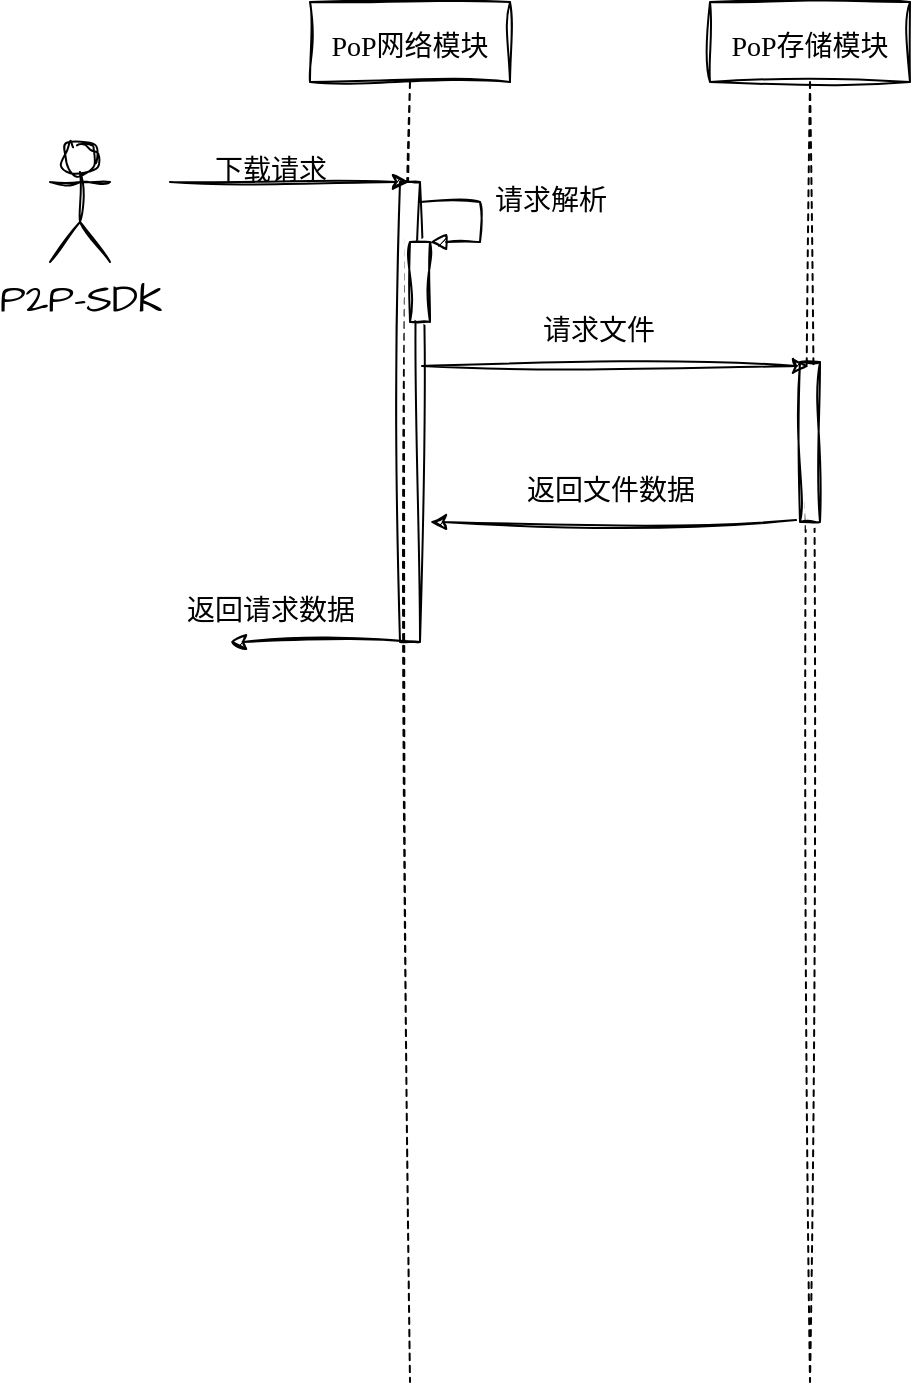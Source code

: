 <mxfile version="20.5.1" type="github">
  <diagram id="xoDWMLeuuSV0yoF5QppY" name="第 1 页">
    <mxGraphModel dx="946" dy="589" grid="1" gridSize="10" guides="1" tooltips="1" connect="1" arrows="1" fold="1" page="1" pageScale="1" pageWidth="827" pageHeight="1169" math="0" shadow="0">
      <root>
        <mxCell id="0" />
        <mxCell id="1" parent="0" />
        <mxCell id="4zpdq_yRVL0BN-qXKDVu-1" value="P2P-SDK" style="shape=umlActor;verticalLabelPosition=bottom;verticalAlign=top;html=1;sketch=1;hachureGap=4;jiggle=2;fontFamily=Architects Daughter;fontSource=https%3A%2F%2Ffonts.googleapis.com%2Fcss%3Ffamily%3DArchitects%2BDaughter;fontSize=20;" vertex="1" parent="1">
          <mxGeometry x="100" y="140" width="30" height="60" as="geometry" />
        </mxCell>
        <mxCell id="4zpdq_yRVL0BN-qXKDVu-4" value="&lt;font face=&quot;Aa花语·紫罗兰永恒&quot;&gt;&lt;span style=&quot;font-size: 14px;&quot;&gt;PoP网络模块&lt;/span&gt;&lt;/font&gt;" style="shape=umlLifeline;perimeter=lifelinePerimeter;whiteSpace=wrap;html=1;container=1;collapsible=0;recursiveResize=0;outlineConnect=0;sketch=1;hachureGap=4;jiggle=2;fontFamily=Architects Daughter;fontSource=https%3A%2F%2Ffonts.googleapis.com%2Fcss%3Ffamily%3DArchitects%2BDaughter;fontSize=20;" vertex="1" parent="1">
          <mxGeometry x="230" y="70" width="100" height="690" as="geometry" />
        </mxCell>
        <mxCell id="4zpdq_yRVL0BN-qXKDVu-6" value="" style="html=1;points=[];perimeter=orthogonalPerimeter;sketch=1;hachureGap=4;jiggle=2;fontFamily=Architects Daughter;fontSource=https%3A%2F%2Ffonts.googleapis.com%2Fcss%3Ffamily%3DArchitects%2BDaughter;fontSize=14;" vertex="1" parent="4zpdq_yRVL0BN-qXKDVu-4">
          <mxGeometry x="45" y="90" width="10" height="230" as="geometry" />
        </mxCell>
        <mxCell id="4zpdq_yRVL0BN-qXKDVu-8" value="" style="html=1;points=[];perimeter=orthogonalPerimeter;sketch=1;hachureGap=4;jiggle=2;fontFamily=Architects Daughter;fontSource=https%3A%2F%2Ffonts.googleapis.com%2Fcss%3Ffamily%3DArchitects%2BDaughter;fontSize=14;" vertex="1" parent="4zpdq_yRVL0BN-qXKDVu-4">
          <mxGeometry x="50" y="120" width="10" height="40" as="geometry" />
        </mxCell>
        <mxCell id="4zpdq_yRVL0BN-qXKDVu-9" value="" style="edgeStyle=orthogonalEdgeStyle;html=1;align=left;spacingLeft=2;endArrow=block;rounded=0;entryX=1;entryY=0;sketch=1;hachureGap=4;jiggle=2;fontFamily=Architects Daughter;fontSource=https%3A%2F%2Ffonts.googleapis.com%2Fcss%3Ffamily%3DArchitects%2BDaughter;fontSize=14;" edge="1" target="4zpdq_yRVL0BN-qXKDVu-8" parent="4zpdq_yRVL0BN-qXKDVu-4">
          <mxGeometry relative="1" as="geometry">
            <mxPoint x="55" y="100" as="sourcePoint" />
            <Array as="points">
              <mxPoint x="85" y="100" />
            </Array>
          </mxGeometry>
        </mxCell>
        <mxCell id="4zpdq_yRVL0BN-qXKDVu-5" value="" style="endArrow=classic;html=1;rounded=0;sketch=1;hachureGap=4;jiggle=2;fontFamily=Architects Daughter;fontSource=https%3A%2F%2Ffonts.googleapis.com%2Fcss%3Ffamily%3DArchitects%2BDaughter;fontSize=14;" edge="1" parent="1" target="4zpdq_yRVL0BN-qXKDVu-4">
          <mxGeometry width="50" height="50" relative="1" as="geometry">
            <mxPoint x="160" y="160" as="sourcePoint" />
            <mxPoint x="230" y="160" as="targetPoint" />
          </mxGeometry>
        </mxCell>
        <mxCell id="4zpdq_yRVL0BN-qXKDVu-7" value="&lt;font face=&quot;Aa花语·紫罗兰永恒&quot;&gt;请求解析&lt;/font&gt;" style="text;html=1;align=center;verticalAlign=middle;resizable=0;points=[];autosize=1;strokeColor=none;fillColor=none;fontSize=14;fontFamily=Architects Daughter;sketch=1;hachureGap=4;jiggle=2;fontSource=https%3A%2F%2Ffonts.googleapis.com%2Fcss%3Ffamily%3DArchitects%2BDaughter;" vertex="1" parent="1">
          <mxGeometry x="310" y="155" width="80" height="30" as="geometry" />
        </mxCell>
        <mxCell id="4zpdq_yRVL0BN-qXKDVu-10" value="&lt;span style=&quot;font-family: Aa花语·紫罗兰永恒; font-size: 14px;&quot;&gt;PoP存储模块&lt;/span&gt;" style="shape=umlLifeline;perimeter=lifelinePerimeter;whiteSpace=wrap;html=1;container=1;collapsible=0;recursiveResize=0;outlineConnect=0;sketch=1;hachureGap=4;jiggle=2;fontFamily=Architects Daughter;fontSource=https%3A%2F%2Ffonts.googleapis.com%2Fcss%3Ffamily%3DArchitects%2BDaughter;fontSize=20;" vertex="1" parent="1">
          <mxGeometry x="430" y="70" width="100" height="690" as="geometry" />
        </mxCell>
        <mxCell id="4zpdq_yRVL0BN-qXKDVu-11" value="" style="html=1;points=[];perimeter=orthogonalPerimeter;sketch=1;hachureGap=4;jiggle=2;fontFamily=Architects Daughter;fontSource=https%3A%2F%2Ffonts.googleapis.com%2Fcss%3Ffamily%3DArchitects%2BDaughter;fontSize=14;" vertex="1" parent="4zpdq_yRVL0BN-qXKDVu-10">
          <mxGeometry x="45" y="180" width="10" height="80" as="geometry" />
        </mxCell>
        <mxCell id="4zpdq_yRVL0BN-qXKDVu-14" value="&lt;font face=&quot;Aa花语·紫罗兰永恒&quot;&gt;下载请求&lt;/font&gt;" style="text;html=1;align=center;verticalAlign=middle;resizable=0;points=[];autosize=1;strokeColor=none;fillColor=none;fontSize=14;fontFamily=Architects Daughter;sketch=1;hachureGap=4;jiggle=2;fontSource=https%3A%2F%2Ffonts.googleapis.com%2Fcss%3Ffamily%3DArchitects%2BDaughter;" vertex="1" parent="1">
          <mxGeometry x="170" y="140" width="80" height="30" as="geometry" />
        </mxCell>
        <mxCell id="4zpdq_yRVL0BN-qXKDVu-15" value="" style="endArrow=classic;html=1;rounded=0;sketch=1;hachureGap=4;jiggle=2;fontFamily=Architects Daughter;fontSource=https%3A%2F%2Ffonts.googleapis.com%2Fcss%3Ffamily%3DArchitects%2BDaughter;fontSize=14;exitX=1.1;exitY=0.4;exitDx=0;exitDy=0;exitPerimeter=0;" edge="1" parent="1" source="4zpdq_yRVL0BN-qXKDVu-6" target="4zpdq_yRVL0BN-qXKDVu-10">
          <mxGeometry width="50" height="50" relative="1" as="geometry">
            <mxPoint x="340" y="290" as="sourcePoint" />
            <mxPoint x="390" y="240" as="targetPoint" />
          </mxGeometry>
        </mxCell>
        <mxCell id="4zpdq_yRVL0BN-qXKDVu-16" value="&lt;font face=&quot;Aa花语·紫罗兰永恒&quot;&gt;请求文件&lt;/font&gt;" style="text;html=1;align=center;verticalAlign=middle;resizable=0;points=[];autosize=1;strokeColor=none;fillColor=none;fontSize=14;fontFamily=Architects Daughter;sketch=1;hachureGap=4;jiggle=2;fontSource=https%3A%2F%2Ffonts.googleapis.com%2Fcss%3Ffamily%3DArchitects%2BDaughter;" vertex="1" parent="1">
          <mxGeometry x="334" y="220" width="80" height="30" as="geometry" />
        </mxCell>
        <mxCell id="4zpdq_yRVL0BN-qXKDVu-17" value="" style="endArrow=classic;html=1;rounded=0;sketch=1;hachureGap=4;jiggle=2;fontFamily=Architects Daughter;fontSource=https%3A%2F%2Ffonts.googleapis.com%2Fcss%3Ffamily%3DArchitects%2BDaughter;fontSize=14;exitX=-0.2;exitY=0.988;exitDx=0;exitDy=0;exitPerimeter=0;" edge="1" parent="1" source="4zpdq_yRVL0BN-qXKDVu-11">
          <mxGeometry width="50" height="50" relative="1" as="geometry">
            <mxPoint x="370" y="410" as="sourcePoint" />
            <mxPoint x="290" y="330" as="targetPoint" />
          </mxGeometry>
        </mxCell>
        <mxCell id="4zpdq_yRVL0BN-qXKDVu-18" value="&lt;font face=&quot;Aa花语·紫罗兰永恒&quot;&gt;返回文件数据&lt;/font&gt;" style="text;html=1;align=center;verticalAlign=middle;resizable=0;points=[];autosize=1;strokeColor=none;fillColor=none;fontSize=14;fontFamily=Architects Daughter;sketch=1;hachureGap=4;jiggle=2;fontSource=https%3A%2F%2Ffonts.googleapis.com%2Fcss%3Ffamily%3DArchitects%2BDaughter;" vertex="1" parent="1">
          <mxGeometry x="325" y="300" width="110" height="30" as="geometry" />
        </mxCell>
        <mxCell id="4zpdq_yRVL0BN-qXKDVu-19" value="" style="endArrow=classic;html=1;rounded=0;sketch=1;hachureGap=4;jiggle=2;fontFamily=Architects Daughter;fontSource=https%3A%2F%2Ffonts.googleapis.com%2Fcss%3Ffamily%3DArchitects%2BDaughter;fontSize=14;exitX=-0.2;exitY=0.988;exitDx=0;exitDy=0;exitPerimeter=0;" edge="1" parent="1">
          <mxGeometry width="50" height="50" relative="1" as="geometry">
            <mxPoint x="283" y="390.0" as="sourcePoint" />
            <mxPoint x="190" y="390" as="targetPoint" />
          </mxGeometry>
        </mxCell>
        <mxCell id="4zpdq_yRVL0BN-qXKDVu-20" value="&lt;font face=&quot;Aa花语·紫罗兰永恒&quot;&gt;返回请求数据&lt;/font&gt;" style="text;html=1;align=center;verticalAlign=middle;resizable=0;points=[];autosize=1;strokeColor=none;fillColor=none;fontSize=14;fontFamily=Architects Daughter;sketch=1;hachureGap=4;jiggle=2;fontSource=https%3A%2F%2Ffonts.googleapis.com%2Fcss%3Ffamily%3DArchitects%2BDaughter;" vertex="1" parent="1">
          <mxGeometry x="155" y="360" width="110" height="30" as="geometry" />
        </mxCell>
      </root>
    </mxGraphModel>
  </diagram>
</mxfile>
